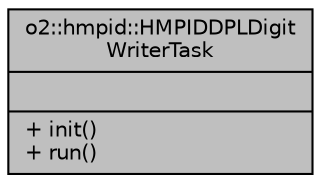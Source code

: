 digraph "o2::hmpid::HMPIDDPLDigitWriterTask"
{
 // INTERACTIVE_SVG=YES
  bgcolor="transparent";
  edge [fontname="Helvetica",fontsize="10",labelfontname="Helvetica",labelfontsize="10"];
  node [fontname="Helvetica",fontsize="10",shape=record];
  Node1 [label="{o2::hmpid::HMPIDDPLDigit\lWriterTask\n||+ init()\l+ run()\l}",height=0.2,width=0.4,color="black", fillcolor="grey75", style="filled" fontcolor="black"];
}
